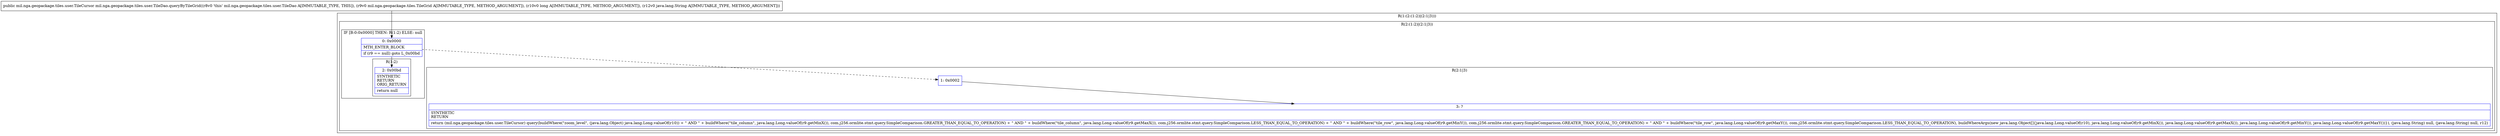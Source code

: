 digraph "CFG formil.nga.geopackage.tiles.user.TileDao.queryByTileGrid(Lmil\/nga\/geopackage\/tiles\/TileGrid;JLjava\/lang\/String;)Lmil\/nga\/geopackage\/tiles\/user\/TileCursor;" {
subgraph cluster_Region_954773069 {
label = "R(1:(2:(1:2)|(2:1|3)))";
node [shape=record,color=blue];
subgraph cluster_Region_478120078 {
label = "R(2:(1:2)|(2:1|3))";
node [shape=record,color=blue];
subgraph cluster_IfRegion_401840808 {
label = "IF [B:0:0x0000] THEN: R(1:2) ELSE: null";
node [shape=record,color=blue];
Node_0 [shape=record,label="{0\:\ 0x0000|MTH_ENTER_BLOCK\l|if (r9 == null) goto L_0x00bd\l}"];
subgraph cluster_Region_1947685325 {
label = "R(1:2)";
node [shape=record,color=blue];
Node_2 [shape=record,label="{2\:\ 0x00bd|SYNTHETIC\lRETURN\lORIG_RETURN\l|return null\l}"];
}
}
subgraph cluster_Region_158340036 {
label = "R(2:1|3)";
node [shape=record,color=blue];
Node_1 [shape=record,label="{1\:\ 0x0002}"];
Node_3 [shape=record,label="{3\:\ ?|SYNTHETIC\lRETURN\l|return (mil.nga.geopackage.tiles.user.TileCursor) query(buildWhere(\"zoom_level\", (java.lang.Object) java.lang.Long.valueOf(r10)) + \" AND \" + buildWhere(\"tile_column\", java.lang.Long.valueOf(r9.getMinX()), com.j256.ormlite.stmt.query.SimpleComparison.GREATER_THAN_EQUAL_TO_OPERATION) + \" AND \" + buildWhere(\"tile_column\", java.lang.Long.valueOf(r9.getMaxX()), com.j256.ormlite.stmt.query.SimpleComparison.LESS_THAN_EQUAL_TO_OPERATION) + \" AND \" + buildWhere(\"tile_row\", java.lang.Long.valueOf(r9.getMinY()), com.j256.ormlite.stmt.query.SimpleComparison.GREATER_THAN_EQUAL_TO_OPERATION) + \" AND \" + buildWhere(\"tile_row\", java.lang.Long.valueOf(r9.getMaxY()), com.j256.ormlite.stmt.query.SimpleComparison.LESS_THAN_EQUAL_TO_OPERATION), buildWhereArgs(new java.lang.Object[]\{java.lang.Long.valueOf(r10), java.lang.Long.valueOf(r9.getMinX()), java.lang.Long.valueOf(r9.getMaxX()), java.lang.Long.valueOf(r9.getMinY()), java.lang.Long.valueOf(r9.getMaxY())\}), (java.lang.String) null, (java.lang.String) null, r12)\l}"];
}
}
}
MethodNode[shape=record,label="{public mil.nga.geopackage.tiles.user.TileCursor mil.nga.geopackage.tiles.user.TileDao.queryByTileGrid((r8v0 'this' mil.nga.geopackage.tiles.user.TileDao A[IMMUTABLE_TYPE, THIS]), (r9v0 mil.nga.geopackage.tiles.TileGrid A[IMMUTABLE_TYPE, METHOD_ARGUMENT]), (r10v0 long A[IMMUTABLE_TYPE, METHOD_ARGUMENT]), (r12v0 java.lang.String A[IMMUTABLE_TYPE, METHOD_ARGUMENT])) }"];
MethodNode -> Node_0;
Node_0 -> Node_1[style=dashed];
Node_0 -> Node_2;
Node_1 -> Node_3;
}

